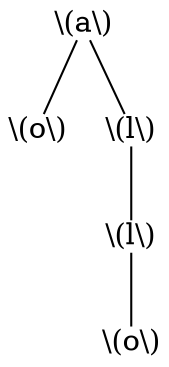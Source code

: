 graph {
	0 [label="\\(a\\)" shape=plain]
	1 [label="\\(o\\)" shape=plain]
	0 -- 1
	2 [label="\\(l\\)" shape=plain]
	0 -- 2
	3 [label="\\(l\\)" shape=plain]
	2 -- 3
	4 [label="\\(o\\)" shape=plain]
	3 -- 4
}
